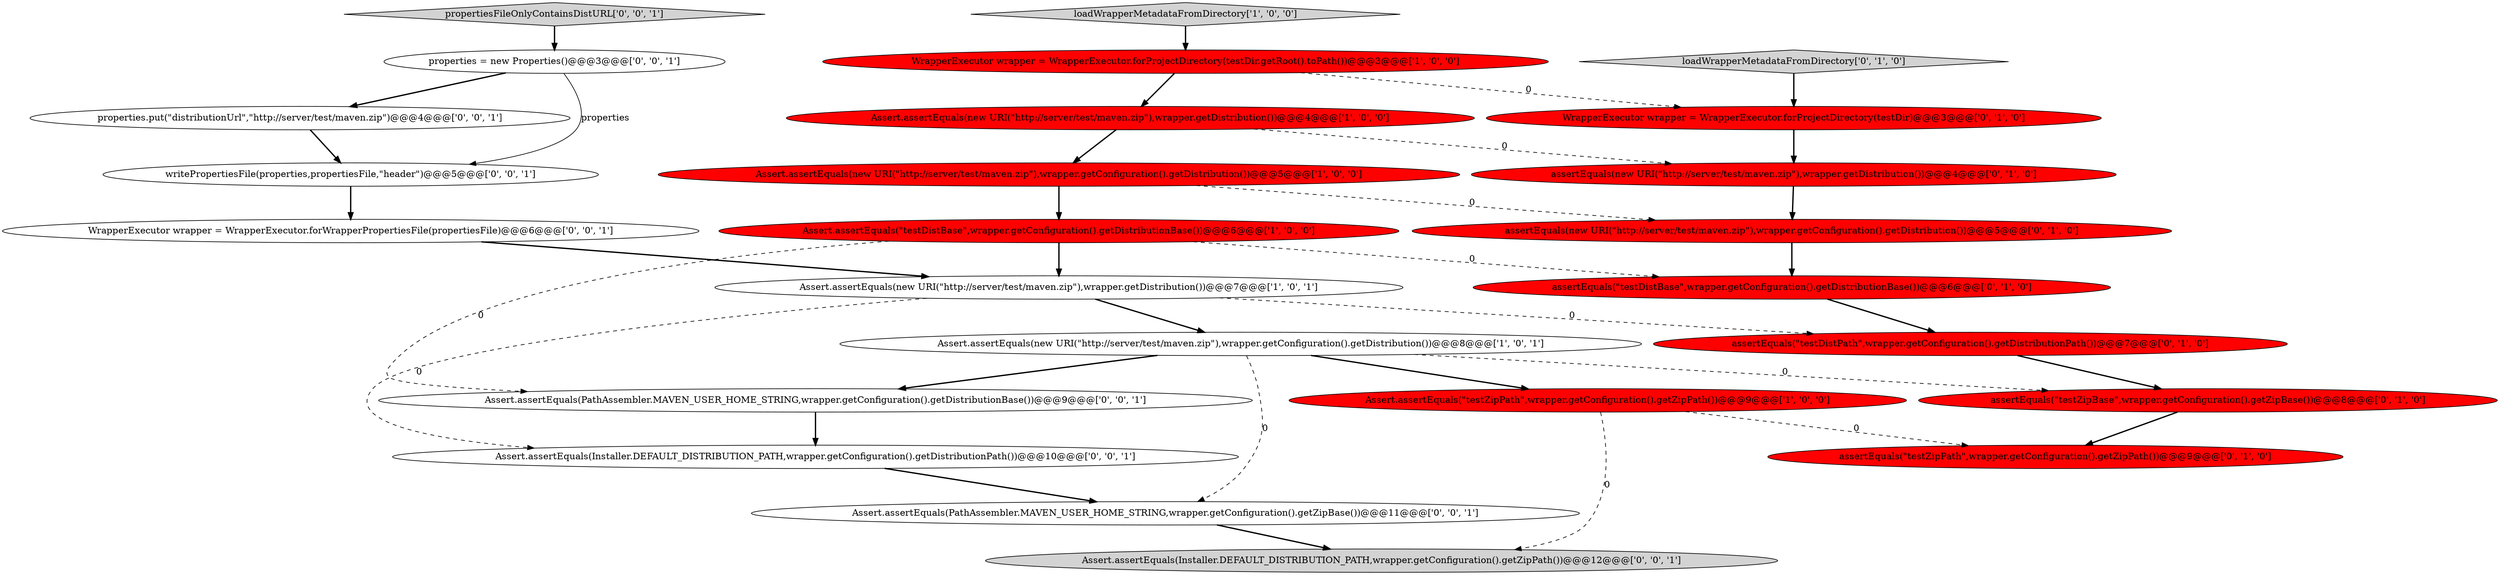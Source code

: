 digraph {
7 [style = filled, label = "Assert.assertEquals(new URI(\"http://server/test/maven.zip\"),wrapper.getDistribution())@@@7@@@['1', '0', '1']", fillcolor = white, shape = ellipse image = "AAA0AAABBB1BBB"];
9 [style = filled, label = "assertEquals(new URI(\"http://server/test/maven.zip\"),wrapper.getDistribution())@@@4@@@['0', '1', '0']", fillcolor = red, shape = ellipse image = "AAA1AAABBB2BBB"];
12 [style = filled, label = "assertEquals(new URI(\"http://server/test/maven.zip\"),wrapper.getConfiguration().getDistribution())@@@5@@@['0', '1', '0']", fillcolor = red, shape = ellipse image = "AAA1AAABBB2BBB"];
21 [style = filled, label = "Assert.assertEquals(Installer.DEFAULT_DISTRIBUTION_PATH,wrapper.getConfiguration().getZipPath())@@@12@@@['0', '0', '1']", fillcolor = lightgray, shape = ellipse image = "AAA0AAABBB3BBB"];
24 [style = filled, label = "Assert.assertEquals(Installer.DEFAULT_DISTRIBUTION_PATH,wrapper.getConfiguration().getDistributionPath())@@@10@@@['0', '0', '1']", fillcolor = white, shape = ellipse image = "AAA0AAABBB3BBB"];
14 [style = filled, label = "assertEquals(\"testDistPath\",wrapper.getConfiguration().getDistributionPath())@@@7@@@['0', '1', '0']", fillcolor = red, shape = ellipse image = "AAA1AAABBB2BBB"];
11 [style = filled, label = "assertEquals(\"testZipPath\",wrapper.getConfiguration().getZipPath())@@@9@@@['0', '1', '0']", fillcolor = red, shape = ellipse image = "AAA1AAABBB2BBB"];
1 [style = filled, label = "Assert.assertEquals(\"testZipPath\",wrapper.getConfiguration().getZipPath())@@@9@@@['1', '0', '0']", fillcolor = red, shape = ellipse image = "AAA1AAABBB1BBB"];
15 [style = filled, label = "loadWrapperMetadataFromDirectory['0', '1', '0']", fillcolor = lightgray, shape = diamond image = "AAA0AAABBB2BBB"];
5 [style = filled, label = "loadWrapperMetadataFromDirectory['1', '0', '0']", fillcolor = lightgray, shape = diamond image = "AAA0AAABBB1BBB"];
18 [style = filled, label = "properties = new Properties()@@@3@@@['0', '0', '1']", fillcolor = white, shape = ellipse image = "AAA0AAABBB3BBB"];
4 [style = filled, label = "Assert.assertEquals(\"testDistBase\",wrapper.getConfiguration().getDistributionBase())@@@6@@@['1', '0', '0']", fillcolor = red, shape = ellipse image = "AAA1AAABBB1BBB"];
6 [style = filled, label = "Assert.assertEquals(new URI(\"http://server/test/maven.zip\"),wrapper.getConfiguration().getDistribution())@@@5@@@['1', '0', '0']", fillcolor = red, shape = ellipse image = "AAA1AAABBB1BBB"];
13 [style = filled, label = "assertEquals(\"testDistBase\",wrapper.getConfiguration().getDistributionBase())@@@6@@@['0', '1', '0']", fillcolor = red, shape = ellipse image = "AAA1AAABBB2BBB"];
10 [style = filled, label = "assertEquals(\"testZipBase\",wrapper.getConfiguration().getZipBase())@@@8@@@['0', '1', '0']", fillcolor = red, shape = ellipse image = "AAA1AAABBB2BBB"];
17 [style = filled, label = "writePropertiesFile(properties,propertiesFile,\"header\")@@@5@@@['0', '0', '1']", fillcolor = white, shape = ellipse image = "AAA0AAABBB3BBB"];
20 [style = filled, label = "properties.put(\"distributionUrl\",\"http://server/test/maven.zip\")@@@4@@@['0', '0', '1']", fillcolor = white, shape = ellipse image = "AAA0AAABBB3BBB"];
3 [style = filled, label = "Assert.assertEquals(new URI(\"http://server/test/maven.zip\"),wrapper.getConfiguration().getDistribution())@@@8@@@['1', '0', '1']", fillcolor = white, shape = ellipse image = "AAA0AAABBB1BBB"];
19 [style = filled, label = "propertiesFileOnlyContainsDistURL['0', '0', '1']", fillcolor = lightgray, shape = diamond image = "AAA0AAABBB3BBB"];
23 [style = filled, label = "Assert.assertEquals(PathAssembler.MAVEN_USER_HOME_STRING,wrapper.getConfiguration().getDistributionBase())@@@9@@@['0', '0', '1']", fillcolor = white, shape = ellipse image = "AAA0AAABBB3BBB"];
8 [style = filled, label = "WrapperExecutor wrapper = WrapperExecutor.forProjectDirectory(testDir)@@@3@@@['0', '1', '0']", fillcolor = red, shape = ellipse image = "AAA1AAABBB2BBB"];
22 [style = filled, label = "Assert.assertEquals(PathAssembler.MAVEN_USER_HOME_STRING,wrapper.getConfiguration().getZipBase())@@@11@@@['0', '0', '1']", fillcolor = white, shape = ellipse image = "AAA0AAABBB3BBB"];
16 [style = filled, label = "WrapperExecutor wrapper = WrapperExecutor.forWrapperPropertiesFile(propertiesFile)@@@6@@@['0', '0', '1']", fillcolor = white, shape = ellipse image = "AAA0AAABBB3BBB"];
2 [style = filled, label = "Assert.assertEquals(new URI(\"http://server/test/maven.zip\"),wrapper.getDistribution())@@@4@@@['1', '0', '0']", fillcolor = red, shape = ellipse image = "AAA1AAABBB1BBB"];
0 [style = filled, label = "WrapperExecutor wrapper = WrapperExecutor.forProjectDirectory(testDir.getRoot().toPath())@@@3@@@['1', '0', '0']", fillcolor = red, shape = ellipse image = "AAA1AAABBB1BBB"];
19->18 [style = bold, label=""];
20->17 [style = bold, label=""];
3->1 [style = bold, label=""];
2->6 [style = bold, label=""];
7->14 [style = dashed, label="0"];
0->2 [style = bold, label=""];
16->7 [style = bold, label=""];
22->21 [style = bold, label=""];
14->10 [style = bold, label=""];
1->21 [style = dashed, label="0"];
3->22 [style = dashed, label="0"];
24->22 [style = bold, label=""];
7->3 [style = bold, label=""];
4->7 [style = bold, label=""];
6->12 [style = dashed, label="0"];
12->13 [style = bold, label=""];
6->4 [style = bold, label=""];
18->20 [style = bold, label=""];
3->23 [style = bold, label=""];
23->24 [style = bold, label=""];
18->17 [style = solid, label="properties"];
5->0 [style = bold, label=""];
7->24 [style = dashed, label="0"];
2->9 [style = dashed, label="0"];
1->11 [style = dashed, label="0"];
8->9 [style = bold, label=""];
0->8 [style = dashed, label="0"];
3->10 [style = dashed, label="0"];
9->12 [style = bold, label=""];
4->13 [style = dashed, label="0"];
4->23 [style = dashed, label="0"];
13->14 [style = bold, label=""];
15->8 [style = bold, label=""];
17->16 [style = bold, label=""];
10->11 [style = bold, label=""];
}
